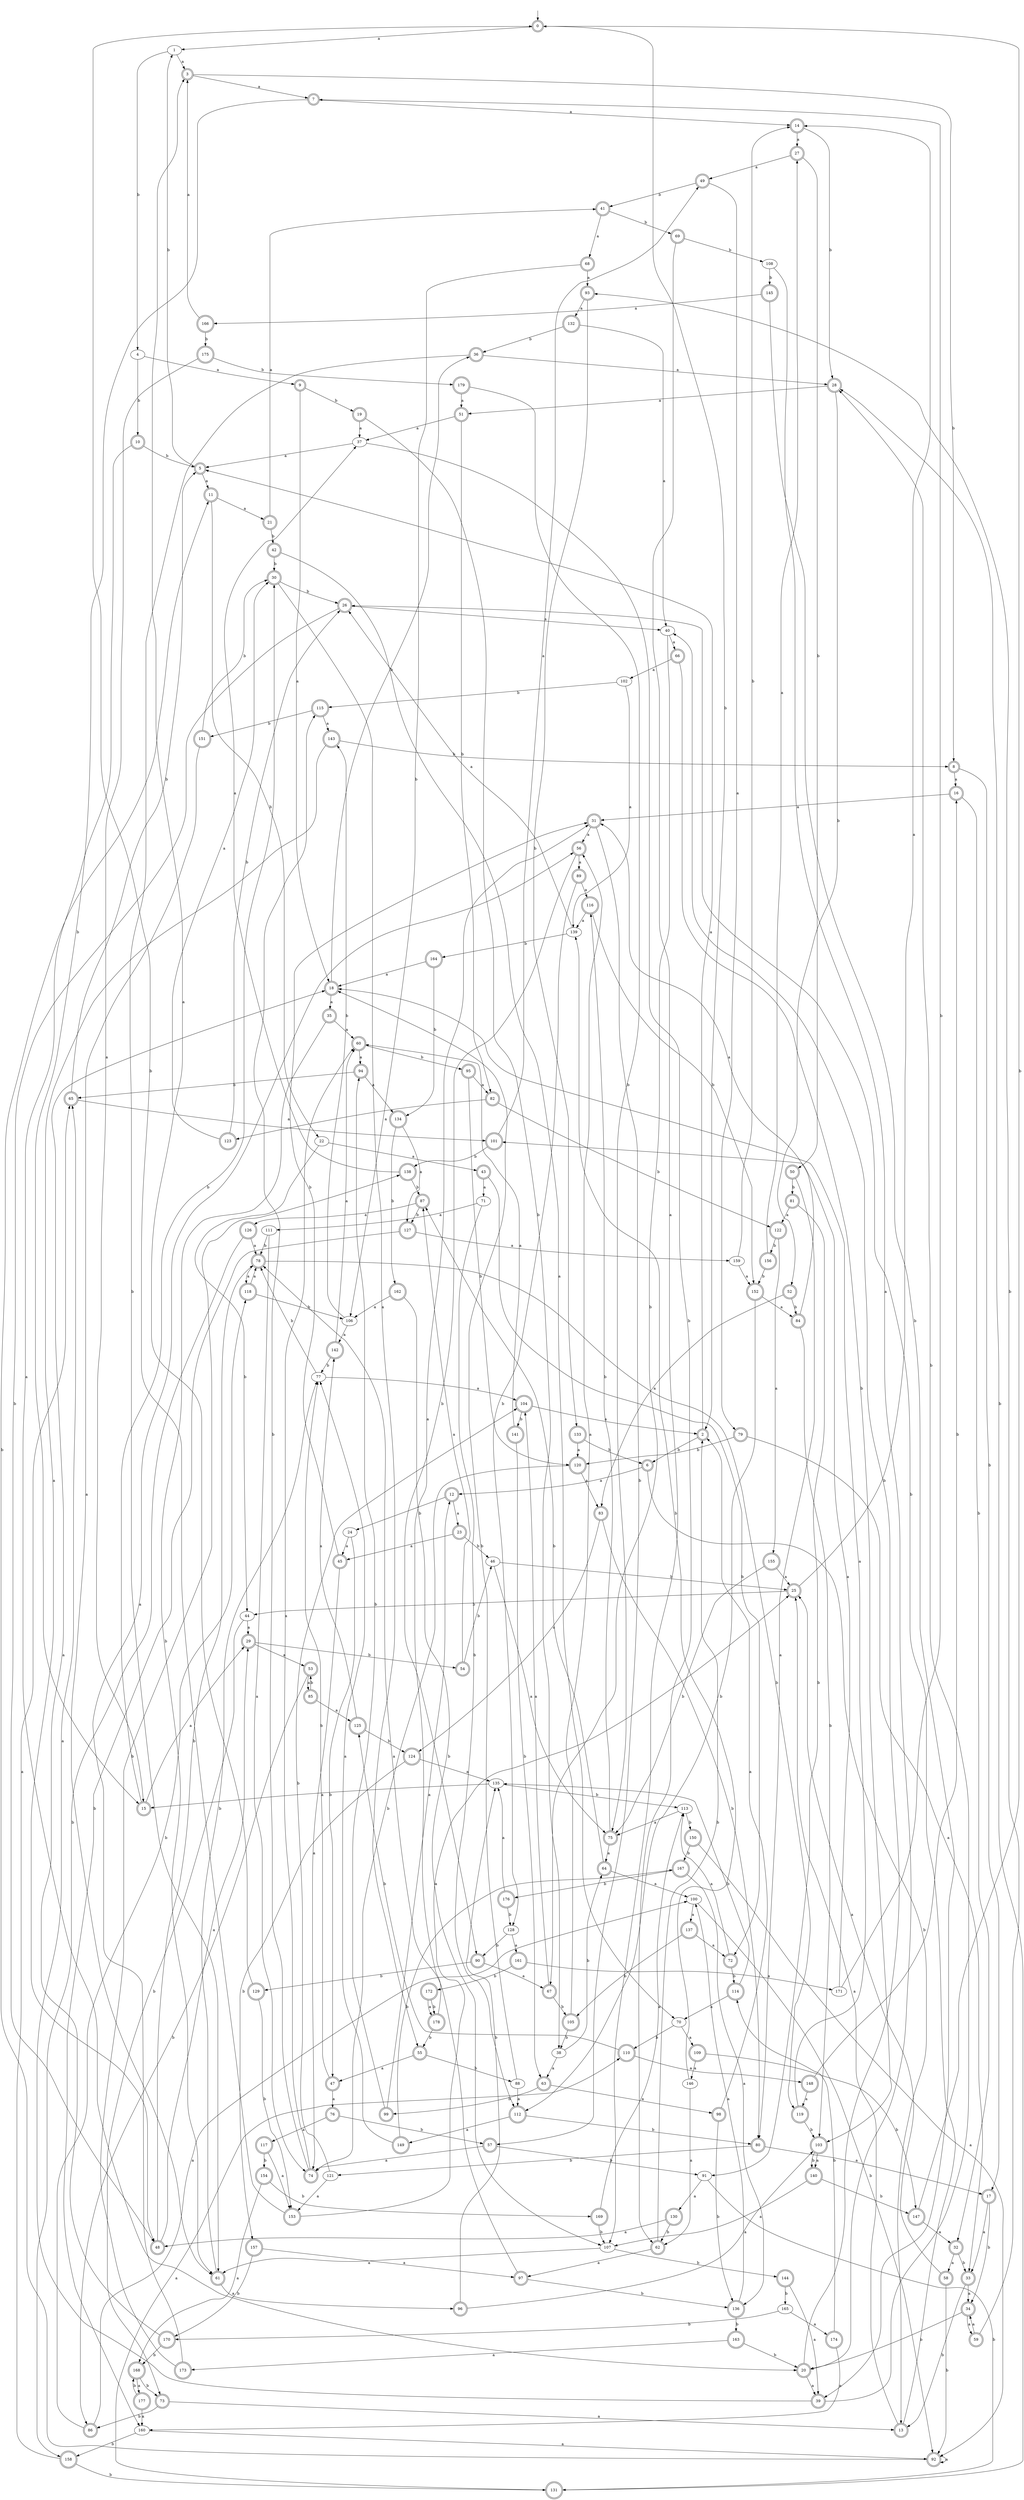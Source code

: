 digraph RandomDFA {
  __start0 [label="", shape=none];
  __start0 -> 0 [label=""];
  0 [shape=circle] [shape=doublecircle]
  0 -> 1 [label="a"]
  0 -> 2 [label="b"]
  1
  1 -> 3 [label="a"]
  1 -> 4 [label="b"]
  2 [shape=doublecircle]
  2 -> 5 [label="a"]
  2 -> 6 [label="b"]
  3 [shape=doublecircle]
  3 -> 7 [label="a"]
  3 -> 8 [label="b"]
  4
  4 -> 9 [label="a"]
  4 -> 10 [label="b"]
  5 [shape=doublecircle]
  5 -> 11 [label="a"]
  5 -> 1 [label="b"]
  6 [shape=doublecircle]
  6 -> 12 [label="a"]
  6 -> 13 [label="b"]
  7 [shape=doublecircle]
  7 -> 14 [label="a"]
  7 -> 15 [label="b"]
  8 [shape=doublecircle]
  8 -> 16 [label="a"]
  8 -> 17 [label="b"]
  9 [shape=doublecircle]
  9 -> 18 [label="a"]
  9 -> 19 [label="b"]
  10 [shape=doublecircle]
  10 -> 20 [label="a"]
  10 -> 5 [label="b"]
  11 [shape=doublecircle]
  11 -> 21 [label="a"]
  11 -> 22 [label="b"]
  12 [shape=doublecircle]
  12 -> 23 [label="a"]
  12 -> 24 [label="b"]
  13 [shape=doublecircle]
  13 -> 25 [label="a"]
  13 -> 26 [label="b"]
  14 [shape=doublecircle]
  14 -> 27 [label="a"]
  14 -> 28 [label="b"]
  15 [shape=doublecircle]
  15 -> 29 [label="a"]
  15 -> 30 [label="b"]
  16 [shape=doublecircle]
  16 -> 31 [label="a"]
  16 -> 32 [label="b"]
  17 [shape=doublecircle]
  17 -> 33 [label="a"]
  17 -> 34 [label="b"]
  18 [shape=doublecircle]
  18 -> 35 [label="a"]
  18 -> 36 [label="b"]
  19 [shape=doublecircle]
  19 -> 37 [label="a"]
  19 -> 38 [label="b"]
  20 [shape=doublecircle]
  20 -> 39 [label="a"]
  20 -> 40 [label="b"]
  21 [shape=doublecircle]
  21 -> 41 [label="a"]
  21 -> 42 [label="b"]
  22
  22 -> 43 [label="a"]
  22 -> 44 [label="b"]
  23 [shape=doublecircle]
  23 -> 45 [label="a"]
  23 -> 46 [label="b"]
  24
  24 -> 45 [label="a"]
  24 -> 47 [label="b"]
  25 [shape=doublecircle]
  25 -> 14 [label="a"]
  25 -> 44 [label="b"]
  26 [shape=doublecircle]
  26 -> 40 [label="a"]
  26 -> 48 [label="b"]
  27 [shape=doublecircle]
  27 -> 49 [label="a"]
  27 -> 50 [label="b"]
  28 [shape=doublecircle]
  28 -> 51 [label="a"]
  28 -> 52 [label="b"]
  29 [shape=doublecircle]
  29 -> 53 [label="a"]
  29 -> 54 [label="b"]
  30 [shape=doublecircle]
  30 -> 55 [label="a"]
  30 -> 26 [label="b"]
  31 [shape=doublecircle]
  31 -> 56 [label="a"]
  31 -> 57 [label="b"]
  32 [shape=doublecircle]
  32 -> 58 [label="a"]
  32 -> 33 [label="b"]
  33 [shape=doublecircle]
  33 -> 34 [label="a"]
  33 -> 13 [label="b"]
  34 [shape=doublecircle]
  34 -> 59 [label="a"]
  34 -> 20 [label="b"]
  35 [shape=doublecircle]
  35 -> 60 [label="a"]
  35 -> 61 [label="b"]
  36 [shape=doublecircle]
  36 -> 28 [label="a"]
  36 -> 61 [label="b"]
  37
  37 -> 5 [label="a"]
  37 -> 62 [label="b"]
  38
  38 -> 63 [label="a"]
  38 -> 64 [label="b"]
  39 [shape=doublecircle]
  39 -> 65 [label="a"]
  39 -> 28 [label="b"]
  40
  40 -> 66 [label="a"]
  40 -> 67 [label="b"]
  41 [shape=doublecircle]
  41 -> 68 [label="a"]
  41 -> 69 [label="b"]
  42 [shape=doublecircle]
  42 -> 70 [label="a"]
  42 -> 30 [label="b"]
  43 [shape=doublecircle]
  43 -> 71 [label="a"]
  43 -> 72 [label="b"]
  44
  44 -> 29 [label="a"]
  44 -> 73 [label="b"]
  45 [shape=doublecircle]
  45 -> 74 [label="a"]
  45 -> 31 [label="b"]
  46
  46 -> 75 [label="a"]
  46 -> 25 [label="b"]
  47 [shape=doublecircle]
  47 -> 76 [label="a"]
  47 -> 77 [label="b"]
  48 [shape=doublecircle]
  48 -> 29 [label="a"]
  48 -> 78 [label="b"]
  49 [shape=doublecircle]
  49 -> 79 [label="a"]
  49 -> 41 [label="b"]
  50 [shape=doublecircle]
  50 -> 80 [label="a"]
  50 -> 81 [label="b"]
  51 [shape=doublecircle]
  51 -> 37 [label="a"]
  51 -> 82 [label="b"]
  52 [shape=doublecircle]
  52 -> 83 [label="a"]
  52 -> 84 [label="b"]
  53 [shape=doublecircle]
  53 -> 85 [label="a"]
  53 -> 86 [label="b"]
  54 [shape=doublecircle]
  54 -> 87 [label="a"]
  54 -> 46 [label="b"]
  55 [shape=doublecircle]
  55 -> 47 [label="a"]
  55 -> 88 [label="b"]
  56 [shape=doublecircle]
  56 -> 89 [label="a"]
  56 -> 90 [label="b"]
  57 [shape=doublecircle]
  57 -> 74 [label="a"]
  57 -> 91 [label="b"]
  58 [shape=doublecircle]
  58 -> 25 [label="a"]
  58 -> 92 [label="b"]
  59 [shape=doublecircle]
  59 -> 34 [label="a"]
  59 -> 93 [label="b"]
  60 [shape=doublecircle]
  60 -> 94 [label="a"]
  60 -> 95 [label="b"]
  61 [shape=doublecircle]
  61 -> 96 [label="a"]
  61 -> 77 [label="b"]
  62 [shape=doublecircle]
  62 -> 97 [label="a"]
  62 -> 2 [label="b"]
  63 [shape=doublecircle]
  63 -> 98 [label="a"]
  63 -> 99 [label="b"]
  64 [shape=doublecircle]
  64 -> 100 [label="a"]
  64 -> 87 [label="b"]
  65 [shape=doublecircle]
  65 -> 101 [label="a"]
  65 -> 5 [label="b"]
  66 [shape=doublecircle]
  66 -> 102 [label="a"]
  66 -> 103 [label="b"]
  67 [shape=doublecircle]
  67 -> 104 [label="a"]
  67 -> 105 [label="b"]
  68 [shape=doublecircle]
  68 -> 93 [label="a"]
  68 -> 106 [label="b"]
  69 [shape=doublecircle]
  69 -> 107 [label="a"]
  69 -> 108 [label="b"]
  70
  70 -> 109 [label="a"]
  70 -> 110 [label="b"]
  71
  71 -> 111 [label="a"]
  71 -> 112 [label="b"]
  72 [shape=doublecircle]
  72 -> 113 [label="a"]
  72 -> 114 [label="b"]
  73 [shape=doublecircle]
  73 -> 13 [label="a"]
  73 -> 86 [label="b"]
  74 [shape=doublecircle]
  74 -> 60 [label="a"]
  74 -> 115 [label="b"]
  75 [shape=doublecircle]
  75 -> 64 [label="a"]
  75 -> 116 [label="b"]
  76 [shape=doublecircle]
  76 -> 117 [label="a"]
  76 -> 57 [label="b"]
  77
  77 -> 104 [label="a"]
  77 -> 78 [label="b"]
  78 [shape=doublecircle]
  78 -> 118 [label="a"]
  78 -> 119 [label="b"]
  79 [shape=doublecircle]
  79 -> 33 [label="a"]
  79 -> 120 [label="b"]
  80 [shape=doublecircle]
  80 -> 17 [label="a"]
  80 -> 121 [label="b"]
  81 [shape=doublecircle]
  81 -> 122 [label="a"]
  81 -> 91 [label="b"]
  82 [shape=doublecircle]
  82 -> 123 [label="a"]
  82 -> 122 [label="b"]
  83 [shape=doublecircle]
  83 -> 124 [label="a"]
  83 -> 80 [label="b"]
  84 [shape=doublecircle]
  84 -> 31 [label="a"]
  84 -> 103 [label="b"]
  85 [shape=doublecircle]
  85 -> 125 [label="a"]
  85 -> 53 [label="b"]
  86 [shape=doublecircle]
  86 -> 100 [label="a"]
  86 -> 118 [label="b"]
  87 [shape=doublecircle]
  87 -> 126 [label="a"]
  87 -> 127 [label="b"]
  88
  88 -> 112 [label="a"]
  88 -> 18 [label="b"]
  89 [shape=doublecircle]
  89 -> 116 [label="a"]
  89 -> 128 [label="b"]
  90 [shape=doublecircle]
  90 -> 67 [label="a"]
  90 -> 129 [label="b"]
  91
  91 -> 130 [label="a"]
  91 -> 131 [label="b"]
  92 [shape=doublecircle]
  92 -> 92 [label="a"]
  92 -> 11 [label="b"]
  93 [shape=doublecircle]
  93 -> 132 [label="a"]
  93 -> 133 [label="b"]
  94 [shape=doublecircle]
  94 -> 134 [label="a"]
  94 -> 65 [label="b"]
  95 [shape=doublecircle]
  95 -> 82 [label="a"]
  95 -> 120 [label="b"]
  96 [shape=doublecircle]
  96 -> 103 [label="a"]
  96 -> 135 [label="b"]
  97 [shape=doublecircle]
  97 -> 78 [label="a"]
  97 -> 136 [label="b"]
  98 [shape=doublecircle]
  98 -> 2 [label="a"]
  98 -> 136 [label="b"]
  99 [shape=doublecircle]
  99 -> 12 [label="a"]
  99 -> 94 [label="b"]
  100
  100 -> 137 [label="a"]
  100 -> 92 [label="b"]
  101 [shape=doublecircle]
  101 -> 49 [label="a"]
  101 -> 138 [label="b"]
  102
  102 -> 139 [label="a"]
  102 -> 115 [label="b"]
  103 [shape=doublecircle]
  103 -> 140 [label="a"]
  103 -> 140 [label="b"]
  104 [shape=doublecircle]
  104 -> 2 [label="a"]
  104 -> 141 [label="b"]
  105 [shape=doublecircle]
  105 -> 56 [label="a"]
  105 -> 38 [label="b"]
  106
  106 -> 142 [label="a"]
  106 -> 143 [label="b"]
  107
  107 -> 61 [label="a"]
  107 -> 144 [label="b"]
  108
  108 -> 20 [label="a"]
  108 -> 145 [label="b"]
  109 [shape=doublecircle]
  109 -> 146 [label="a"]
  109 -> 147 [label="b"]
  110 [shape=doublecircle]
  110 -> 148 [label="a"]
  110 -> 125 [label="b"]
  111
  111 -> 74 [label="a"]
  111 -> 78 [label="b"]
  112 [shape=doublecircle]
  112 -> 149 [label="a"]
  112 -> 80 [label="b"]
  113
  113 -> 75 [label="a"]
  113 -> 150 [label="b"]
  114 [shape=doublecircle]
  114 -> 70 [label="a"]
  114 -> 135 [label="b"]
  115 [shape=doublecircle]
  115 -> 143 [label="a"]
  115 -> 151 [label="b"]
  116 [shape=doublecircle]
  116 -> 139 [label="a"]
  116 -> 152 [label="b"]
  117 [shape=doublecircle]
  117 -> 153 [label="a"]
  117 -> 154 [label="b"]
  118 [shape=doublecircle]
  118 -> 78 [label="a"]
  118 -> 106 [label="b"]
  119 [shape=doublecircle]
  119 -> 18 [label="a"]
  119 -> 103 [label="b"]
  120 [shape=doublecircle]
  120 -> 83 [label="a"]
  120 -> 74 [label="b"]
  121
  121 -> 153 [label="a"]
  121 -> 104 [label="b"]
  122 [shape=doublecircle]
  122 -> 155 [label="a"]
  122 -> 156 [label="b"]
  123 [shape=doublecircle]
  123 -> 30 [label="a"]
  123 -> 26 [label="b"]
  124 [shape=doublecircle]
  124 -> 135 [label="a"]
  124 -> 157 [label="b"]
  125 [shape=doublecircle]
  125 -> 142 [label="a"]
  125 -> 124 [label="b"]
  126 [shape=doublecircle]
  126 -> 78 [label="a"]
  126 -> 158 [label="b"]
  127 [shape=doublecircle]
  127 -> 159 [label="a"]
  127 -> 160 [label="b"]
  128
  128 -> 161 [label="a"]
  128 -> 90 [label="b"]
  129 [shape=doublecircle]
  129 -> 3 [label="a"]
  129 -> 153 [label="b"]
  130 [shape=doublecircle]
  130 -> 48 [label="a"]
  130 -> 62 [label="b"]
  131 [shape=doublecircle]
  131 -> 110 [label="a"]
  131 -> 28 [label="b"]
  132 [shape=doublecircle]
  132 -> 40 [label="a"]
  132 -> 36 [label="b"]
  133 [shape=doublecircle]
  133 -> 120 [label="a"]
  133 -> 6 [label="b"]
  134 [shape=doublecircle]
  134 -> 127 [label="a"]
  134 -> 162 [label="b"]
  135
  135 -> 15 [label="a"]
  135 -> 113 [label="b"]
  136 [shape=doublecircle]
  136 -> 100 [label="a"]
  136 -> 163 [label="b"]
  137 [shape=doublecircle]
  137 -> 72 [label="a"]
  137 -> 105 [label="b"]
  138 [shape=doublecircle]
  138 -> 37 [label="a"]
  138 -> 87 [label="b"]
  139
  139 -> 26 [label="a"]
  139 -> 164 [label="b"]
  140 [shape=doublecircle]
  140 -> 107 [label="a"]
  140 -> 147 [label="b"]
  141 [shape=doublecircle]
  141 -> 60 [label="a"]
  141 -> 63 [label="b"]
  142 [shape=doublecircle]
  142 -> 60 [label="a"]
  142 -> 77 [label="b"]
  143 [shape=doublecircle]
  143 -> 48 [label="a"]
  143 -> 8 [label="b"]
  144 [shape=doublecircle]
  144 -> 39 [label="a"]
  144 -> 165 [label="b"]
  145 [shape=doublecircle]
  145 -> 166 [label="a"]
  145 -> 39 [label="b"]
  146
  146 -> 62 [label="a"]
  146 -> 139 [label="b"]
  147 [shape=doublecircle]
  147 -> 32 [label="a"]
  147 -> 0 [label="b"]
  148 [shape=doublecircle]
  148 -> 119 [label="a"]
  148 -> 16 [label="b"]
  149 [shape=doublecircle]
  149 -> 77 [label="a"]
  149 -> 167 [label="b"]
  150 [shape=doublecircle]
  150 -> 92 [label="a"]
  150 -> 167 [label="b"]
  151 [shape=doublecircle]
  151 -> 61 [label="a"]
  151 -> 30 [label="b"]
  152 [shape=doublecircle]
  152 -> 84 [label="a"]
  152 -> 112 [label="b"]
  153 [shape=doublecircle]
  153 -> 25 [label="a"]
  153 -> 0 [label="b"]
  154 [shape=doublecircle]
  154 -> 168 [label="a"]
  154 -> 169 [label="b"]
  155 [shape=doublecircle]
  155 -> 25 [label="a"]
  155 -> 75 [label="b"]
  156 [shape=doublecircle]
  156 -> 27 [label="a"]
  156 -> 152 [label="b"]
  157 [shape=doublecircle]
  157 -> 97 [label="a"]
  157 -> 170 [label="b"]
  158 [shape=doublecircle]
  158 -> 65 [label="a"]
  158 -> 131 [label="b"]
  159
  159 -> 152 [label="a"]
  159 -> 14 [label="b"]
  160
  160 -> 92 [label="a"]
  160 -> 158 [label="b"]
  161 [shape=doublecircle]
  161 -> 171 [label="a"]
  161 -> 172 [label="b"]
  162 [shape=doublecircle]
  162 -> 106 [label="a"]
  162 -> 107 [label="b"]
  163 [shape=doublecircle]
  163 -> 173 [label="a"]
  163 -> 20 [label="b"]
  164 [shape=doublecircle]
  164 -> 18 [label="a"]
  164 -> 134 [label="b"]
  165
  165 -> 174 [label="a"]
  165 -> 170 [label="b"]
  166 [shape=doublecircle]
  166 -> 3 [label="a"]
  166 -> 175 [label="b"]
  167 [shape=doublecircle]
  167 -> 136 [label="a"]
  167 -> 176 [label="b"]
  168 [shape=doublecircle]
  168 -> 177 [label="a"]
  168 -> 73 [label="b"]
  169 [shape=doublecircle]
  169 -> 113 [label="a"]
  169 -> 107 [label="b"]
  170 [shape=doublecircle]
  170 -> 18 [label="a"]
  170 -> 168 [label="b"]
  171
  171 -> 101 [label="a"]
  171 -> 7 [label="b"]
  172 [shape=doublecircle]
  172 -> 178 [label="a"]
  172 -> 178 [label="b"]
  173 [shape=doublecircle]
  173 -> 56 [label="a"]
  173 -> 138 [label="b"]
  174 [shape=doublecircle]
  174 -> 160 [label="a"]
  174 -> 114 [label="b"]
  175 [shape=doublecircle]
  175 -> 15 [label="a"]
  175 -> 179 [label="b"]
  176 [shape=doublecircle]
  176 -> 135 [label="a"]
  176 -> 128 [label="b"]
  177 [shape=doublecircle]
  177 -> 160 [label="a"]
  177 -> 168 [label="b"]
  178 [shape=doublecircle]
  178 -> 31 [label="a"]
  178 -> 55 [label="b"]
  179 [shape=doublecircle]
  179 -> 51 [label="a"]
  179 -> 75 [label="b"]
}

